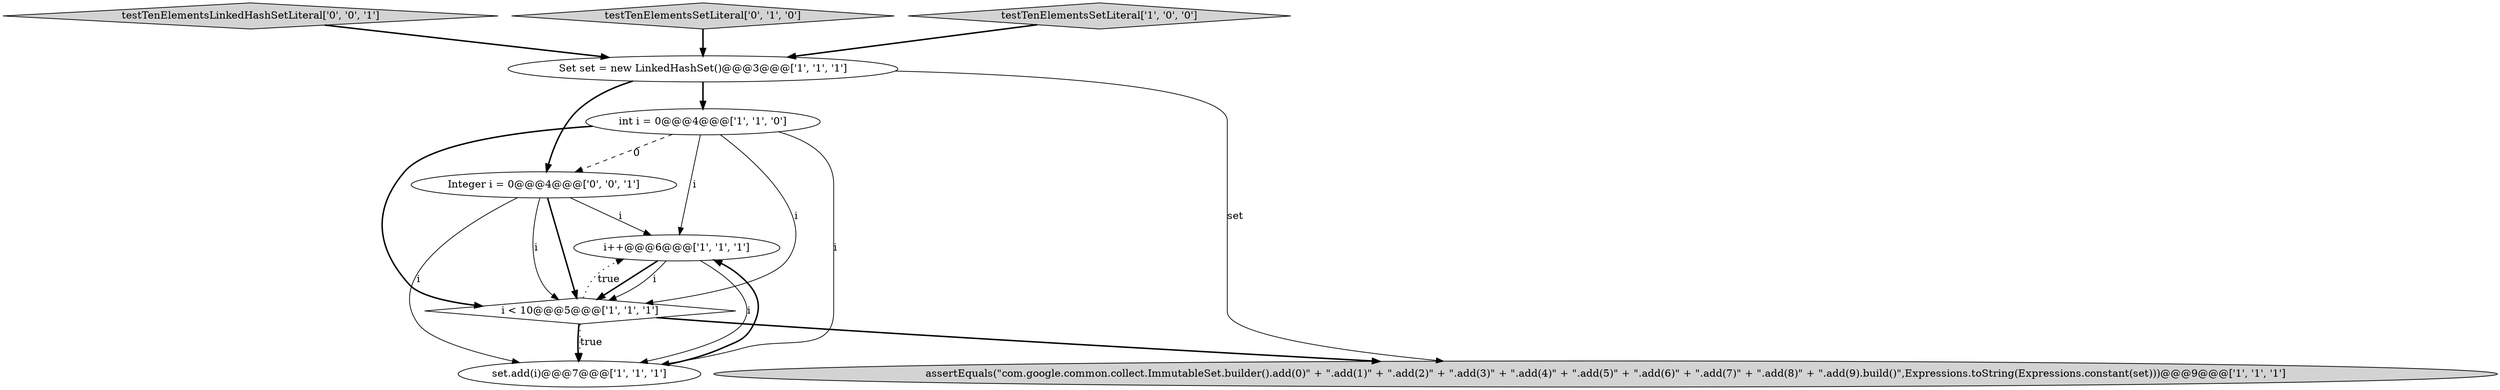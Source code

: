 digraph {
4 [style = filled, label = "Set set = new LinkedHashSet()@@@3@@@['1', '1', '1']", fillcolor = white, shape = ellipse image = "AAA0AAABBB1BBB"];
0 [style = filled, label = "int i = 0@@@4@@@['1', '1', '0']", fillcolor = white, shape = ellipse image = "AAA0AAABBB1BBB"];
3 [style = filled, label = "i++@@@6@@@['1', '1', '1']", fillcolor = white, shape = ellipse image = "AAA0AAABBB1BBB"];
8 [style = filled, label = "testTenElementsLinkedHashSetLiteral['0', '0', '1']", fillcolor = lightgray, shape = diamond image = "AAA0AAABBB3BBB"];
7 [style = filled, label = "testTenElementsSetLiteral['0', '1', '0']", fillcolor = lightgray, shape = diamond image = "AAA0AAABBB2BBB"];
2 [style = filled, label = "set.add(i)@@@7@@@['1', '1', '1']", fillcolor = white, shape = ellipse image = "AAA0AAABBB1BBB"];
1 [style = filled, label = "i < 10@@@5@@@['1', '1', '1']", fillcolor = white, shape = diamond image = "AAA0AAABBB1BBB"];
6 [style = filled, label = "testTenElementsSetLiteral['1', '0', '0']", fillcolor = lightgray, shape = diamond image = "AAA0AAABBB1BBB"];
5 [style = filled, label = "assertEquals(\"com.google.common.collect.ImmutableSet.builder().add(0)\" + \".add(1)\" + \".add(2)\" + \".add(3)\" + \".add(4)\" + \".add(5)\" + \".add(6)\" + \".add(7)\" + \".add(8)\" + \".add(9).build()\",Expressions.toString(Expressions.constant(set)))@@@9@@@['1', '1', '1']", fillcolor = lightgray, shape = ellipse image = "AAA0AAABBB1BBB"];
9 [style = filled, label = "Integer i = 0@@@4@@@['0', '0', '1']", fillcolor = white, shape = ellipse image = "AAA0AAABBB3BBB"];
1->5 [style = bold, label=""];
4->5 [style = solid, label="set"];
4->9 [style = bold, label=""];
3->2 [style = solid, label="i"];
3->1 [style = bold, label=""];
0->1 [style = solid, label="i"];
2->3 [style = bold, label=""];
9->2 [style = solid, label="i"];
3->1 [style = solid, label="i"];
7->4 [style = bold, label=""];
9->1 [style = solid, label="i"];
4->0 [style = bold, label=""];
1->3 [style = dotted, label="true"];
6->4 [style = bold, label=""];
0->1 [style = bold, label=""];
0->3 [style = solid, label="i"];
1->2 [style = bold, label=""];
8->4 [style = bold, label=""];
0->9 [style = dashed, label="0"];
9->1 [style = bold, label=""];
1->2 [style = dotted, label="true"];
9->3 [style = solid, label="i"];
0->2 [style = solid, label="i"];
}

